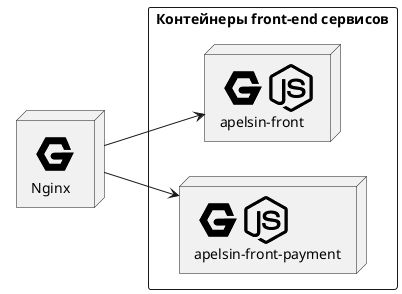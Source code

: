 @startuml
!include <cloudinsight/tomcat>
!include <cloudinsight/kafka>
!include <cloudinsight/java>
!include <cloudinsight/postgresql>
!include <cloudinsight/rabbitmq>
!include <cloudinsight/docker>
!include <cloudinsight/nodejs>
!include <cloudinsight/nginx>
!include <cloudinsight/linux>

'title __Front-end__
 left to right direction

node "<$nginx>\nNginx" as nginx_main
rectangle "Контейнеры front-end сервисов" {
  node "<$nginx><$nodejs>\napelsin-front" as js_main
  node "<$nginx><$nodejs>\napelsin-front-payment" as js_payment
}


nginx_main --> js_main
nginx_main --> js_payment

@enduml